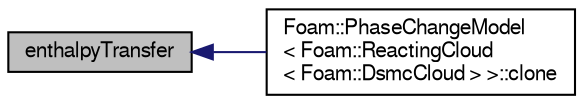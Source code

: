 digraph "enthalpyTransfer"
{
  bgcolor="transparent";
  edge [fontname="FreeSans",fontsize="10",labelfontname="FreeSans",labelfontsize="10"];
  node [fontname="FreeSans",fontsize="10",shape=record];
  rankdir="LR";
  Node26 [label="enthalpyTransfer",height=0.2,width=0.4,color="black", fillcolor="grey75", style="filled", fontcolor="black"];
  Node26 -> Node27 [dir="back",color="midnightblue",fontsize="10",style="solid",fontname="FreeSans"];
  Node27 [label="Foam::PhaseChangeModel\l\< Foam::ReactingCloud\l\< Foam::DsmcCloud \> \>::clone",height=0.2,width=0.4,color="black",URL="$a23810.html#a6d7553cfba31357b94c3905bdc0bf58c",tooltip="Construct and return a clone. "];
}
